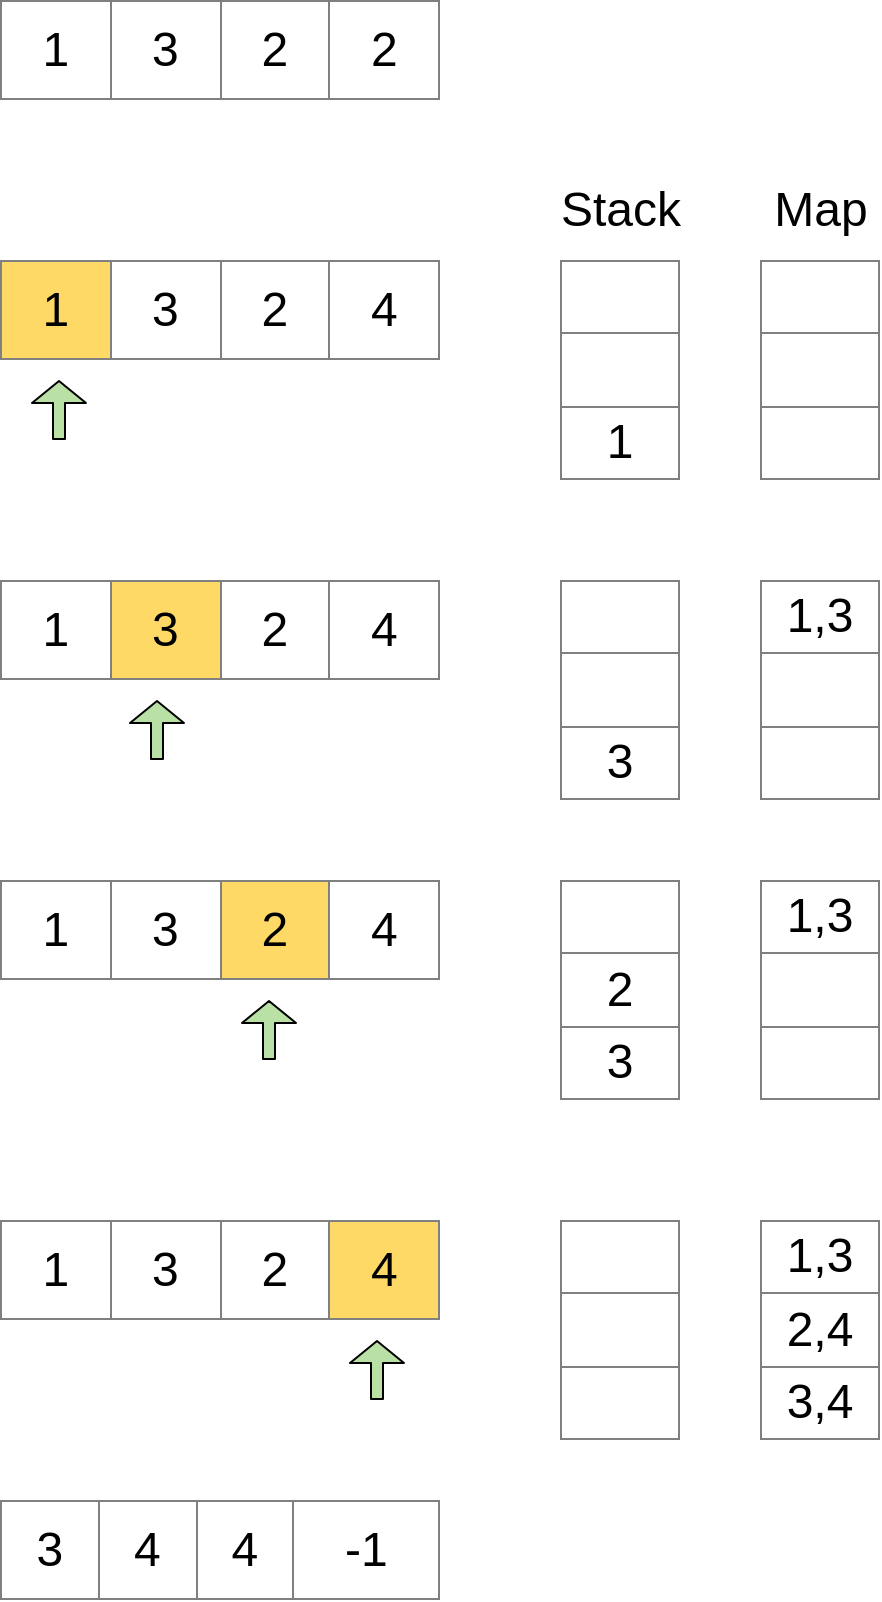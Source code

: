 <mxfile version="12.6.5" type="device"><diagram id="UGh-TFpthN-Amuy4NreV" name="Page-1"><mxGraphModel dx="922" dy="1910" grid="1" gridSize="10" guides="1" tooltips="1" connect="1" arrows="1" fold="1" page="1" pageScale="1" pageWidth="500" pageHeight="1200" math="0" shadow="0"><root><mxCell id="0"/><mxCell id="1" parent="0"/><mxCell id="YiO8cJ9H22tDEIKThQq7-1" value="&lt;table border=&quot;1&quot; width=&quot;100%&quot; style=&quot;width: 100% ; height: 100% ; border-collapse: collapse ; font-size: 24px&quot;&gt;&lt;tbody style=&quot;font-size: 24px&quot;&gt;&lt;tr style=&quot;font-size: 24px&quot;&gt;&lt;td style=&quot;font-size: 24px&quot;&gt;1&lt;/td&gt;&lt;td style=&quot;font-size: 24px&quot;&gt;3&lt;/td&gt;&lt;td style=&quot;font-size: 24px&quot;&gt;2&lt;/td&gt;&lt;td style=&quot;font-size: 24px&quot;&gt;2&lt;/td&gt;&lt;/tr&gt;&lt;/tbody&gt;&lt;/table&gt;" style="text;html=1;strokeColor=none;fillColor=none;overflow=fill;align=center;fontSize=24;" parent="1" vertex="1"><mxGeometry x="20" y="-1170" width="220" height="50" as="geometry"/></mxCell><mxCell id="YiO8cJ9H22tDEIKThQq7-3" value="&lt;table border=&quot;1&quot; width=&quot;100%&quot; style=&quot;width: 100% ; height: 100% ; border-collapse: collapse ; font-size: 24px&quot;&gt;&lt;tbody style=&quot;font-size: 24px&quot;&gt;&lt;tr style=&quot;font-size: 24px&quot;&gt;&lt;td style=&quot;font-size: 24px ; background-color: rgb(255 , 217 , 102)&quot;&gt;1&lt;/td&gt;&lt;td style=&quot;font-size: 24px&quot;&gt;3&lt;/td&gt;&lt;td style=&quot;font-size: 24px&quot;&gt;2&lt;/td&gt;&lt;td style=&quot;font-size: 24px&quot;&gt;4&lt;/td&gt;&lt;/tr&gt;&lt;/tbody&gt;&lt;/table&gt;" style="text;html=1;strokeColor=none;fillColor=none;overflow=fill;align=center;fontSize=24;" parent="1" vertex="1"><mxGeometry x="20" y="-1040" width="220" height="50" as="geometry"/></mxCell><mxCell id="YiO8cJ9H22tDEIKThQq7-4" value="" style="shape=flexArrow;endArrow=classic;html=1;fontSize=24;width=6;endSize=3.33;fillColor=#B9E0A5;" parent="1" edge="1"><mxGeometry width="50" height="50" relative="1" as="geometry"><mxPoint x="49.5" y="-950" as="sourcePoint"/><mxPoint x="49.5" y="-980" as="targetPoint"/></mxGeometry></mxCell><mxCell id="nYMQ3XWRXorJN-snCCBr-1" value="&lt;table border=&quot;1&quot; width=&quot;100%&quot; style=&quot;width: 100% ; height: 100% ; border-collapse: collapse ; font-size: 24px&quot;&gt;&lt;tbody style=&quot;font-size: 24px&quot;&gt;&lt;tr style=&quot;font-size: 24px&quot;&gt;&lt;td style=&quot;font-size: 24px&quot;&gt;&lt;br&gt;&lt;/td&gt;&lt;/tr&gt;&lt;tr&gt;&lt;td&gt;&lt;br&gt;&lt;/td&gt;&lt;/tr&gt;&lt;tr&gt;&lt;td&gt;1&lt;/td&gt;&lt;/tr&gt;&lt;/tbody&gt;&lt;/table&gt;" style="text;html=1;strokeColor=none;fillColor=none;overflow=fill;align=center;fontSize=24;" vertex="1" parent="1"><mxGeometry x="300" y="-1040" width="60" height="110" as="geometry"/></mxCell><mxCell id="nYMQ3XWRXorJN-snCCBr-2" value="&lt;table border=&quot;1&quot; width=&quot;100%&quot; style=&quot;width: 100% ; height: 100% ; border-collapse: collapse ; font-size: 24px&quot;&gt;&lt;tbody style=&quot;font-size: 24px&quot;&gt;&lt;tr style=&quot;font-size: 24px&quot;&gt;&lt;td style=&quot;font-size: 24px&quot;&gt;&lt;br&gt;&lt;/td&gt;&lt;/tr&gt;&lt;tr&gt;&lt;td&gt;&lt;br&gt;&lt;/td&gt;&lt;/tr&gt;&lt;tr&gt;&lt;td&gt;&lt;br&gt;&lt;/td&gt;&lt;/tr&gt;&lt;/tbody&gt;&lt;/table&gt;" style="text;html=1;strokeColor=none;fillColor=none;overflow=fill;align=center;fontSize=24;" vertex="1" parent="1"><mxGeometry x="400" y="-1040" width="60" height="110" as="geometry"/></mxCell><mxCell id="nYMQ3XWRXorJN-snCCBr-3" value="&lt;table border=&quot;1&quot; width=&quot;100%&quot; style=&quot;width: 100% ; height: 100% ; border-collapse: collapse ; font-size: 24px&quot;&gt;&lt;tbody style=&quot;font-size: 24px&quot;&gt;&lt;tr style=&quot;font-size: 24px&quot;&gt;&lt;td style=&quot;font-size: 24px&quot;&gt;1&lt;/td&gt;&lt;td style=&quot;font-size: 24px ; background-color: rgb(255 , 217 , 102)&quot;&gt;3&lt;/td&gt;&lt;td style=&quot;font-size: 24px&quot;&gt;2&lt;/td&gt;&lt;td style=&quot;font-size: 24px&quot;&gt;4&lt;/td&gt;&lt;/tr&gt;&lt;/tbody&gt;&lt;/table&gt;" style="text;html=1;strokeColor=none;fillColor=none;overflow=fill;align=center;fontSize=24;" vertex="1" parent="1"><mxGeometry x="20" y="-880" width="220" height="50" as="geometry"/></mxCell><mxCell id="nYMQ3XWRXorJN-snCCBr-4" value="" style="shape=flexArrow;endArrow=classic;html=1;fontSize=24;width=6;endSize=3.33;fillColor=#B9E0A5;" edge="1" parent="1"><mxGeometry width="50" height="50" relative="1" as="geometry"><mxPoint x="98.5" y="-790" as="sourcePoint"/><mxPoint x="98.5" y="-820" as="targetPoint"/></mxGeometry></mxCell><mxCell id="nYMQ3XWRXorJN-snCCBr-5" value="&lt;table border=&quot;1&quot; width=&quot;100%&quot; style=&quot;width: 100% ; height: 100% ; border-collapse: collapse ; font-size: 24px&quot;&gt;&lt;tbody style=&quot;font-size: 24px&quot;&gt;&lt;tr style=&quot;font-size: 24px&quot;&gt;&lt;td style=&quot;font-size: 24px&quot;&gt;&lt;br&gt;&lt;/td&gt;&lt;/tr&gt;&lt;tr&gt;&lt;td&gt;&lt;br&gt;&lt;/td&gt;&lt;/tr&gt;&lt;tr&gt;&lt;td&gt;3&lt;/td&gt;&lt;/tr&gt;&lt;/tbody&gt;&lt;/table&gt;" style="text;html=1;strokeColor=none;fillColor=none;overflow=fill;align=center;fontSize=24;" vertex="1" parent="1"><mxGeometry x="300" y="-880" width="60" height="110" as="geometry"/></mxCell><mxCell id="nYMQ3XWRXorJN-snCCBr-6" value="&lt;table border=&quot;1&quot; width=&quot;100%&quot; style=&quot;width: 100% ; height: 100% ; border-collapse: collapse ; font-size: 24px&quot;&gt;&lt;tbody style=&quot;font-size: 24px&quot;&gt;&lt;tr style=&quot;font-size: 24px&quot;&gt;&lt;td style=&quot;font-size: 24px&quot;&gt;1,3&lt;/td&gt;&lt;/tr&gt;&lt;tr&gt;&lt;td&gt;&lt;br&gt;&lt;/td&gt;&lt;/tr&gt;&lt;tr&gt;&lt;td&gt;&lt;br&gt;&lt;/td&gt;&lt;/tr&gt;&lt;/tbody&gt;&lt;/table&gt;" style="text;html=1;strokeColor=none;fillColor=none;overflow=fill;align=center;fontSize=24;" vertex="1" parent="1"><mxGeometry x="400" y="-880" width="60" height="110" as="geometry"/></mxCell><mxCell id="nYMQ3XWRXorJN-snCCBr-7" value="&lt;font style=&quot;font-size: 24px&quot;&gt;Stack&lt;/font&gt;" style="text;html=1;align=center;verticalAlign=middle;resizable=0;points=[];autosize=1;" vertex="1" parent="1"><mxGeometry x="290" y="-1075" width="80" height="20" as="geometry"/></mxCell><mxCell id="nYMQ3XWRXorJN-snCCBr-8" value="&lt;font style=&quot;font-size: 24px&quot;&gt;Map&lt;/font&gt;" style="text;html=1;align=center;verticalAlign=middle;resizable=0;points=[];autosize=1;" vertex="1" parent="1"><mxGeometry x="400" y="-1075" width="60" height="20" as="geometry"/></mxCell><mxCell id="nYMQ3XWRXorJN-snCCBr-9" value="&lt;table border=&quot;1&quot; width=&quot;100%&quot; style=&quot;width: 100% ; height: 100% ; border-collapse: collapse ; font-size: 24px&quot;&gt;&lt;tbody style=&quot;font-size: 24px&quot;&gt;&lt;tr style=&quot;font-size: 24px&quot;&gt;&lt;td style=&quot;font-size: 24px&quot;&gt;1&lt;/td&gt;&lt;td style=&quot;font-size: 24px&quot;&gt;3&lt;/td&gt;&lt;td style=&quot;font-size: 24px ; background-color: rgb(255 , 217 , 102)&quot;&gt;2&lt;/td&gt;&lt;td style=&quot;font-size: 24px&quot;&gt;4&lt;/td&gt;&lt;/tr&gt;&lt;/tbody&gt;&lt;/table&gt;" style="text;html=1;strokeColor=none;fillColor=none;overflow=fill;align=center;fontSize=24;" vertex="1" parent="1"><mxGeometry x="20" y="-730" width="220" height="50" as="geometry"/></mxCell><mxCell id="nYMQ3XWRXorJN-snCCBr-10" value="" style="shape=flexArrow;endArrow=classic;html=1;fontSize=24;width=6;endSize=3.33;fillColor=#B9E0A5;" edge="1" parent="1"><mxGeometry width="50" height="50" relative="1" as="geometry"><mxPoint x="154.5" y="-640" as="sourcePoint"/><mxPoint x="154.5" y="-670" as="targetPoint"/></mxGeometry></mxCell><mxCell id="nYMQ3XWRXorJN-snCCBr-11" value="&lt;table border=&quot;1&quot; width=&quot;100%&quot; style=&quot;width: 100% ; height: 100% ; border-collapse: collapse ; font-size: 24px&quot;&gt;&lt;tbody style=&quot;font-size: 24px&quot;&gt;&lt;tr style=&quot;font-size: 24px&quot;&gt;&lt;td style=&quot;font-size: 24px&quot;&gt;&lt;br&gt;&lt;/td&gt;&lt;/tr&gt;&lt;tr&gt;&lt;td&gt;2&lt;/td&gt;&lt;/tr&gt;&lt;tr&gt;&lt;td&gt;3&lt;/td&gt;&lt;/tr&gt;&lt;/tbody&gt;&lt;/table&gt;" style="text;html=1;strokeColor=none;fillColor=none;overflow=fill;align=center;fontSize=24;" vertex="1" parent="1"><mxGeometry x="300" y="-730" width="60" height="110" as="geometry"/></mxCell><mxCell id="nYMQ3XWRXorJN-snCCBr-12" value="&lt;table border=&quot;1&quot; width=&quot;100%&quot; style=&quot;width: 100% ; height: 100% ; border-collapse: collapse ; font-size: 24px&quot;&gt;&lt;tbody style=&quot;font-size: 24px&quot;&gt;&lt;tr style=&quot;font-size: 24px&quot;&gt;&lt;td style=&quot;font-size: 24px&quot;&gt;1,3&lt;/td&gt;&lt;/tr&gt;&lt;tr&gt;&lt;td&gt;&lt;br&gt;&lt;/td&gt;&lt;/tr&gt;&lt;tr&gt;&lt;td&gt;&lt;br&gt;&lt;/td&gt;&lt;/tr&gt;&lt;/tbody&gt;&lt;/table&gt;" style="text;html=1;strokeColor=none;fillColor=none;overflow=fill;align=center;fontSize=24;" vertex="1" parent="1"><mxGeometry x="400" y="-730" width="60" height="110" as="geometry"/></mxCell><mxCell id="nYMQ3XWRXorJN-snCCBr-13" value="&lt;table border=&quot;1&quot; width=&quot;100%&quot; style=&quot;width: 100% ; height: 100% ; border-collapse: collapse ; font-size: 24px&quot;&gt;&lt;tbody style=&quot;font-size: 24px&quot;&gt;&lt;tr style=&quot;font-size: 24px&quot;&gt;&lt;td style=&quot;font-size: 24px&quot;&gt;1&lt;/td&gt;&lt;td style=&quot;font-size: 24px&quot;&gt;3&lt;/td&gt;&lt;td style=&quot;font-size: 24px&quot;&gt;2&lt;/td&gt;&lt;td style=&quot;font-size: 24px ; background-color: rgb(255 , 217 , 102)&quot;&gt;4&lt;/td&gt;&lt;/tr&gt;&lt;/tbody&gt;&lt;/table&gt;" style="text;html=1;strokeColor=none;fillColor=none;overflow=fill;align=center;fontSize=24;" vertex="1" parent="1"><mxGeometry x="20" y="-560" width="220" height="50" as="geometry"/></mxCell><mxCell id="nYMQ3XWRXorJN-snCCBr-14" value="" style="shape=flexArrow;endArrow=classic;html=1;fontSize=24;width=6;endSize=3.33;fillColor=#B9E0A5;" edge="1" parent="1"><mxGeometry width="50" height="50" relative="1" as="geometry"><mxPoint x="208.5" y="-470" as="sourcePoint"/><mxPoint x="208.5" y="-500" as="targetPoint"/></mxGeometry></mxCell><mxCell id="nYMQ3XWRXorJN-snCCBr-15" value="&lt;table border=&quot;1&quot; width=&quot;100%&quot; style=&quot;width: 100% ; height: 100% ; border-collapse: collapse ; font-size: 24px&quot;&gt;&lt;tbody style=&quot;font-size: 24px&quot;&gt;&lt;tr style=&quot;font-size: 24px&quot;&gt;&lt;td style=&quot;font-size: 24px&quot;&gt;&lt;br&gt;&lt;/td&gt;&lt;/tr&gt;&lt;tr&gt;&lt;td&gt;&lt;br&gt;&lt;/td&gt;&lt;/tr&gt;&lt;tr&gt;&lt;td&gt;&lt;br&gt;&lt;/td&gt;&lt;/tr&gt;&lt;/tbody&gt;&lt;/table&gt;" style="text;html=1;strokeColor=none;fillColor=none;overflow=fill;align=center;fontSize=24;" vertex="1" parent="1"><mxGeometry x="300" y="-560" width="60" height="110" as="geometry"/></mxCell><mxCell id="nYMQ3XWRXorJN-snCCBr-16" value="&lt;table border=&quot;1&quot; width=&quot;100%&quot; style=&quot;width: 100% ; height: 100% ; border-collapse: collapse ; font-size: 24px&quot;&gt;&lt;tbody style=&quot;font-size: 24px&quot;&gt;&lt;tr style=&quot;font-size: 24px&quot;&gt;&lt;td style=&quot;font-size: 24px&quot;&gt;1,3&lt;/td&gt;&lt;/tr&gt;&lt;tr&gt;&lt;td&gt;2,4&lt;/td&gt;&lt;/tr&gt;&lt;tr&gt;&lt;td&gt;3,4&lt;/td&gt;&lt;/tr&gt;&lt;/tbody&gt;&lt;/table&gt;" style="text;html=1;strokeColor=none;fillColor=none;overflow=fill;align=center;fontSize=24;" vertex="1" parent="1"><mxGeometry x="400" y="-560" width="60" height="110" as="geometry"/></mxCell><mxCell id="nYMQ3XWRXorJN-snCCBr-17" value="&lt;table border=&quot;1&quot; width=&quot;100%&quot; style=&quot;width: 100% ; height: 100% ; border-collapse: collapse ; font-size: 24px&quot;&gt;&lt;tbody style=&quot;font-size: 24px&quot;&gt;&lt;tr style=&quot;font-size: 24px&quot;&gt;&lt;td style=&quot;font-size: 24px&quot;&gt;3&lt;/td&gt;&lt;td style=&quot;font-size: 24px&quot;&gt;4&lt;/td&gt;&lt;td style=&quot;font-size: 24px&quot;&gt;4&lt;/td&gt;&lt;td style=&quot;font-size: 24px&quot;&gt;-1&lt;/td&gt;&lt;/tr&gt;&lt;/tbody&gt;&lt;/table&gt;" style="text;html=1;strokeColor=none;fillColor=none;overflow=fill;align=center;fontSize=24;" vertex="1" parent="1"><mxGeometry x="20" y="-420" width="220" height="50" as="geometry"/></mxCell></root></mxGraphModel></diagram></mxfile>